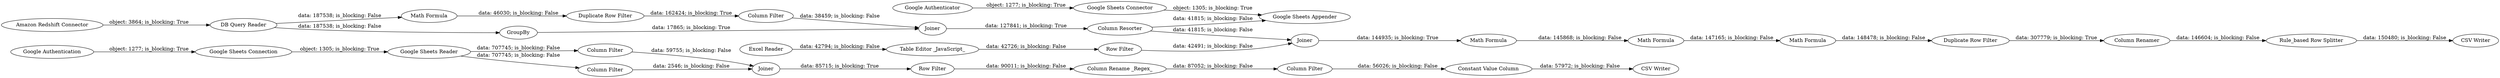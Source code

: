 digraph {
	"-8794881709012327143_11" [label="Constant Value Column"]
	"-8794881709012327143_58" [label=GroupBy]
	"-8794881709012327143_10" [label="Column Filter"]
	"-8794881709012327143_1" [label="Google Authentication"]
	"-8794881709012327143_61" [label=Joiner]
	"-8794881709012327143_68" [label="Google Sheets Connector"]
	"-8794881709012327143_7" [label=Joiner]
	"-8794881709012327143_70" [label="Math Formula"]
	"-8794881709012327143_73" [label="Math Formula"]
	"-8794881709012327143_13" [label="Excel Reader"]
	"-8794881709012327143_2" [label="Google Sheets Connection"]
	"-8794881709012327143_67" [label="Google Sheets Appender"]
	"-8794881709012327143_14" [label="Amazon Redshift Connector"]
	"-8794881709012327143_59" [label="Duplicate Row Filter"]
	"-8794881709012327143_60" [label="Column Filter"]
	"-8794881709012327143_63" [label=Joiner]
	"-8794881709012327143_74" [label="Math Formula"]
	"-8794881709012327143_12" [label="CSV Writer"]
	"-8794881709012327143_4" [label="Google Sheets Reader"]
	"-8794881709012327143_62" [label="Column Resorter"]
	"-8794881709012327143_71" [label="Column Renamer"]
	"-8794881709012327143_76" [label="Math Formula"]
	"-8794881709012327143_16" [label="DB Query Reader"]
	"-8794881709012327143_69" [label="Google Authenticator"]
	"-8794881709012327143_66" [label="Duplicate Row Filter"]
	"-8794881709012327143_75" [label="CSV Writer"]
	"-8794881709012327143_5" [label="Column Filter"]
	"-8794881709012327143_9" [label="Column Rename _Regex_"]
	"-8794881709012327143_6" [label="Column Filter"]
	"-8794881709012327143_72" [label="Rule_based Row Splitter"]
	"-8794881709012327143_8" [label="Row Filter"]
	"-8794881709012327143_64" [label="Table Editor _JavaScript_"]
	"-8794881709012327143_65" [label="Row Filter"]
	"-8794881709012327143_2" -> "-8794881709012327143_4" [label="object: 1305; is_blocking: True"]
	"-8794881709012327143_59" -> "-8794881709012327143_60" [label="data: 162424; is_blocking: True"]
	"-8794881709012327143_74" -> "-8794881709012327143_76" [label="data: 147165; is_blocking: False"]
	"-8794881709012327143_6" -> "-8794881709012327143_7" [label="data: 2546; is_blocking: False"]
	"-8794881709012327143_72" -> "-8794881709012327143_75" [label="data: 150480; is_blocking: False"]
	"-8794881709012327143_71" -> "-8794881709012327143_72" [label="data: 146604; is_blocking: False"]
	"-8794881709012327143_16" -> "-8794881709012327143_58" [label="data: 187538; is_blocking: False"]
	"-8794881709012327143_5" -> "-8794881709012327143_7" [label="data: 59755; is_blocking: False"]
	"-8794881709012327143_68" -> "-8794881709012327143_67" [label="object: 1305; is_blocking: True"]
	"-8794881709012327143_66" -> "-8794881709012327143_71" [label="data: 307779; is_blocking: True"]
	"-8794881709012327143_76" -> "-8794881709012327143_66" [label="data: 148478; is_blocking: False"]
	"-8794881709012327143_14" -> "-8794881709012327143_16" [label="object: 3864; is_blocking: True"]
	"-8794881709012327143_10" -> "-8794881709012327143_11" [label="data: 56026; is_blocking: False"]
	"-8794881709012327143_60" -> "-8794881709012327143_61" [label="data: 38459; is_blocking: False"]
	"-8794881709012327143_1" -> "-8794881709012327143_2" [label="object: 1277; is_blocking: True"]
	"-8794881709012327143_7" -> "-8794881709012327143_8" [label="data: 85715; is_blocking: True"]
	"-8794881709012327143_64" -> "-8794881709012327143_65" [label="data: 42726; is_blocking: False"]
	"-8794881709012327143_62" -> "-8794881709012327143_63" [label="data: 41815; is_blocking: False"]
	"-8794881709012327143_62" -> "-8794881709012327143_67" [label="data: 41815; is_blocking: False"]
	"-8794881709012327143_9" -> "-8794881709012327143_10" [label="data: 87052; is_blocking: False"]
	"-8794881709012327143_65" -> "-8794881709012327143_63" [label="data: 42491; is_blocking: False"]
	"-8794881709012327143_73" -> "-8794881709012327143_74" [label="data: 145868; is_blocking: False"]
	"-8794881709012327143_13" -> "-8794881709012327143_64" [label="data: 42794; is_blocking: False"]
	"-8794881709012327143_70" -> "-8794881709012327143_59" [label="data: 46030; is_blocking: False"]
	"-8794881709012327143_16" -> "-8794881709012327143_70" [label="data: 187538; is_blocking: False"]
	"-8794881709012327143_8" -> "-8794881709012327143_9" [label="data: 90011; is_blocking: False"]
	"-8794881709012327143_61" -> "-8794881709012327143_62" [label="data: 127841; is_blocking: True"]
	"-8794881709012327143_11" -> "-8794881709012327143_12" [label="data: 57972; is_blocking: False"]
	"-8794881709012327143_63" -> "-8794881709012327143_73" [label="data: 144935; is_blocking: True"]
	"-8794881709012327143_69" -> "-8794881709012327143_68" [label="object: 1277; is_blocking: True"]
	"-8794881709012327143_58" -> "-8794881709012327143_61" [label="data: 17865; is_blocking: True"]
	"-8794881709012327143_4" -> "-8794881709012327143_5" [label="data: 707745; is_blocking: False"]
	"-8794881709012327143_4" -> "-8794881709012327143_6" [label="data: 707745; is_blocking: False"]
	rankdir=LR
}

